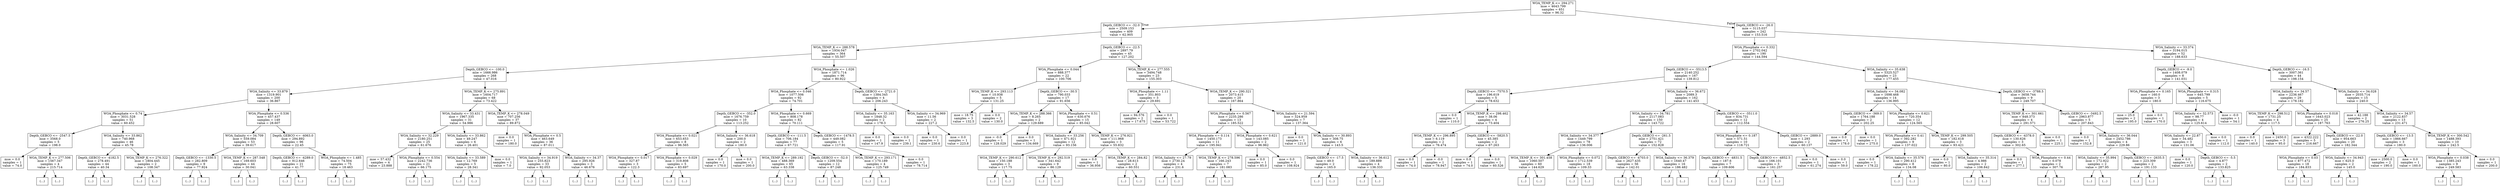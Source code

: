 digraph Tree {
node [shape=box] ;
0 [label="WOA_TEMP_K <= 294.271\nmse = 4643.799\nsamples = 651\nvalue = 96.32"] ;
1 [label="Depth_GEBCO <= -32.0\nmse = 2509.153\nsamples = 409\nvalue = 62.905"] ;
0 -> 1 [labeldistance=2.5, labelangle=45, headlabel="True"] ;
2 [label="WOA_TEMP_K <= 288.578\nmse = 1934.047\nsamples = 364\nvalue = 55.507"] ;
1 -> 2 ;
3 [label="Depth_GEBCO <= -100.0\nmse = 1666.986\nsamples = 268\nvalue = 47.016"] ;
2 -> 3 ;
4 [label="WOA_Salinity <= 33.879\nmse = 1319.901\nsamples = 200\nvalue = 36.867"] ;
3 -> 4 ;
5 [label="WOA_Phosphate <= 0.74\nmse = 3031.528\nsamples = 51\nvalue = 60.452"] ;
4 -> 5 ;
6 [label="Depth_GEBCO <= -2547.5\nmse = 3568.0\nsamples = 5\nvalue = 198.0"] ;
5 -> 6 ;
7 [label="mse = 0.0\nsamples = 1\nvalue = 74.0"] ;
6 -> 7 ;
8 [label="WOA_TEMP_K <= 277.506\nmse = 1567.347\nsamples = 4\nvalue = 215.714"] ;
6 -> 8 ;
9 [label="(...)"] ;
8 -> 9 ;
12 [label="(...)"] ;
8 -> 12 ;
13 [label="WOA_Salinity <= 33.862\nmse = 740.968\nsamples = 46\nvalue = 45.78"] ;
5 -> 13 ;
14 [label="Depth_GEBCO <= -4182.5\nmse = 278.491\nsamples = 44\nvalue = 40.34"] ;
13 -> 14 ;
15 [label="(...)"] ;
14 -> 15 ;
32 [label="(...)"] ;
14 -> 32 ;
91 [label="WOA_TEMP_K <= 276.322\nmse = 1804.445\nsamples = 2\nvalue = 108.347"] ;
13 -> 91 ;
92 [label="(...)"] ;
91 -> 92 ;
93 [label="(...)"] ;
91 -> 93 ;
94 [label="WOA_Phosphate <= 0.536\nmse = 457.437\nsamples = 149\nvalue = 28.607"] ;
4 -> 94 ;
95 [label="WOA_Salinity <= 34.709\nmse = 559.084\nsamples = 53\nvalue = 39.617"] ;
94 -> 95 ;
96 [label="Depth_GEBCO <= -1330.5\nmse = 282.809\nsamples = 9\nvalue = 77.924"] ;
95 -> 96 ;
97 [label="(...)"] ;
96 -> 97 ;
102 [label="(...)"] ;
96 -> 102 ;
111 [label="WOA_TEMP_K <= 287.548\nmse = 169.603\nsamples = 44\nvalue = 30.041"] ;
95 -> 111 ;
112 [label="(...)"] ;
111 -> 112 ;
163 [label="(...)"] ;
111 -> 163 ;
170 [label="Depth_GEBCO <= -4063.0\nmse = 294.892\nsamples = 96\nvalue = 22.45"] ;
94 -> 170 ;
171 [label="Depth_GEBCO <= -4289.0\nmse = 912.646\nsamples = 21\nvalue = 41.77"] ;
170 -> 171 ;
172 [label="(...)"] ;
171 -> 172 ;
207 [label="(...)"] ;
171 -> 207 ;
210 [label="WOA_Phosphate <= 1.485\nmse = 74.504\nsamples = 75\nvalue = 18.463"] ;
170 -> 210 ;
211 [label="(...)"] ;
210 -> 211 ;
304 [label="(...)"] ;
210 -> 304 ;
315 [label="WOA_TEMP_K <= 275.891\nmse = 1604.717\nsamples = 68\nvalue = 73.422"] ;
3 -> 315 ;
316 [label="WOA_Salinity <= 33.431\nmse = 1967.335\nsamples = 31\nvalue = 54.986"] ;
315 -> 316 ;
317 [label="WOA_Salinity <= 32.229\nmse = 2180.251\nsamples = 25\nvalue = 61.676"] ;
316 -> 317 ;
318 [label="mse = 57.432\nsamples = 4\nvalue = 23.888"] ;
317 -> 318 ;
319 [label="WOA_Phosphate <= 0.554\nmse = 2242.736\nsamples = 21\nvalue = 66.175"] ;
317 -> 319 ;
320 [label="(...)"] ;
319 -> 320 ;
321 [label="(...)"] ;
319 -> 321 ;
330 [label="WOA_Salinity <= 33.862\nmse = 49.247\nsamples = 6\nvalue = 26.401"] ;
316 -> 330 ;
331 [label="WOA_Salinity <= 33.589\nmse = 12.769\nsamples = 5\nvalue = 28.341"] ;
330 -> 331 ;
332 [label="(...)"] ;
331 -> 332 ;
333 [label="(...)"] ;
331 -> 333 ;
338 [label="mse = 0.0\nsamples = 1\nvalue = 7.0"] ;
330 -> 338 ;
339 [label="WOA_TEMP_K <= 278.049\nmse = 707.256\nsamples = 37\nvalue = 89.872"] ;
315 -> 339 ;
340 [label="mse = 0.0\nsamples = 1\nvalue = 180.0"] ;
339 -> 340 ;
341 [label="WOA_Phosphate <= 0.5\nmse = 463.649\nsamples = 36\nvalue = 87.011"] ;
339 -> 341 ;
342 [label="WOA_Salinity <= 34.919\nmse = 255.823\nsamples = 33\nvalue = 92.053"] ;
341 -> 342 ;
343 [label="(...)"] ;
342 -> 343 ;
374 [label="(...)"] ;
342 -> 374 ;
385 [label="WOA_Salinity <= 34.37\nmse = 295.926\nsamples = 3\nvalue = 46.676"] ;
341 -> 385 ;
386 [label="(...)"] ;
385 -> 386 ;
387 [label="(...)"] ;
385 -> 387 ;
390 [label="WOA_Phosphate <= 1.026\nmse = 1871.714\nsamples = 96\nvalue = 80.922"] ;
2 -> 390 ;
391 [label="WOA_Phosphate <= 0.046\nmse = 1077.506\nsamples = 92\nvalue = 74.701"] ;
390 -> 391 ;
392 [label="Depth_GEBCO <= -352.0\nmse = 1676.759\nsamples = 10\nvalue = 113.252"] ;
391 -> 392 ;
393 [label="WOA_Phosphate <= 0.021\nmse = 653.653\nsamples = 8\nvalue = 96.565"] ;
392 -> 393 ;
394 [label="WOA_Phosphate <= 0.017\nmse = 327.87\nsamples = 3\nvalue = 122.3"] ;
393 -> 394 ;
395 [label="(...)"] ;
394 -> 395 ;
396 [label="(...)"] ;
394 -> 396 ;
397 [label="WOA_Phosphate <= 0.029\nmse = 319.808\nsamples = 5\nvalue = 83.697"] ;
393 -> 397 ;
398 [label="(...)"] ;
397 -> 398 ;
399 [label="(...)"] ;
397 -> 399 ;
406 [label="WOA_Salinity <= 36.618\nmse = 200.0\nsamples = 2\nvalue = 180.0"] ;
392 -> 406 ;
407 [label="mse = 0.0\nsamples = 1\nvalue = 170.0"] ;
406 -> 407 ;
408 [label="mse = 0.0\nsamples = 1\nvalue = 200.0"] ;
406 -> 408 ;
409 [label="WOA_Phosphate <= 0.669\nmse = 808.178\nsamples = 82\nvalue = 70.111"] ;
391 -> 409 ;
410 [label="Depth_GEBCO <= -111.5\nmse = 706.184\nsamples = 77\nvalue = 67.721"] ;
409 -> 410 ;
411 [label="WOA_TEMP_K <= 289.192\nmse = 488.369\nsamples = 65\nvalue = 63.338"] ;
410 -> 411 ;
412 [label="(...)"] ;
411 -> 412 ;
419 [label="(...)"] ;
411 -> 419 ;
520 [label="Depth_GEBCO <= -52.0\nmse = 1209.554\nsamples = 12\nvalue = 87.248"] ;
410 -> 520 ;
521 [label="(...)"] ;
520 -> 521 ;
524 [label="(...)"] ;
520 -> 524 ;
541 [label="Depth_GEBCO <= -1478.5\nmse = 449.082\nsamples = 5\nvalue = 117.91"] ;
409 -> 541 ;
542 [label="WOA_TEMP_K <= 293.171\nmse = 170.189\nsamples = 4\nvalue = 125.749"] ;
541 -> 542 ;
543 [label="(...)"] ;
542 -> 543 ;
546 [label="(...)"] ;
542 -> 546 ;
547 [label="mse = 0.0\nsamples = 1\nvalue = 78.714"] ;
541 -> 547 ;
548 [label="Depth_GEBCO <= -2721.0\nmse = 1384.345\nsamples = 4\nvalue = 206.243"] ;
390 -> 548 ;
549 [label="WOA_Salinity <= 35.163\nmse = 1848.32\nsamples = 2\nvalue = 178.3"] ;
548 -> 549 ;
550 [label="mse = 0.0\nsamples = 1\nvalue = 147.9"] ;
549 -> 550 ;
551 [label="mse = 0.0\nsamples = 1\nvalue = 239.1"] ;
549 -> 551 ;
552 [label="WOA_Salinity <= 34.969\nmse = 11.56\nsamples = 2\nvalue = 227.2"] ;
548 -> 552 ;
553 [label="mse = 0.0\nsamples = 1\nvalue = 230.6"] ;
552 -> 553 ;
554 [label="mse = 0.0\nsamples = 1\nvalue = 223.8"] ;
552 -> 554 ;
555 [label="Depth_GEBCO <= -22.5\nmse = 2897.79\nsamples = 45\nvalue = 127.202"] ;
1 -> 555 ;
556 [label="WOA_Phosphate <= 0.044\nmse = 888.377\nsamples = 22\nvalue = 100.706"] ;
555 -> 556 ;
557 [label="WOA_TEMP_K <= 293.113\nmse = 10.938\nsamples = 5\nvalue = 131.25"] ;
556 -> 557 ;
558 [label="mse = 18.75\nsamples = 3\nvalue = 132.5"] ;
557 -> 558 ;
559 [label="mse = 0.0\nsamples = 2\nvalue = 130.0"] ;
557 -> 559 ;
560 [label="Depth_GEBCO <= -30.5\nmse = 790.033\nsamples = 17\nvalue = 91.656"] ;
556 -> 560 ;
561 [label="WOA_TEMP_K <= 288.366\nmse = 8.265\nsamples = 2\nvalue = 129.689"] ;
560 -> 561 ;
562 [label="mse = -0.0\nsamples = 1\nvalue = 128.029"] ;
561 -> 562 ;
563 [label="mse = 0.0\nsamples = 1\nvalue = 134.669"] ;
561 -> 563 ;
564 [label="WOA_Phosphate <= 0.51\nmse = 630.676\nsamples = 15\nvalue = 85.042"] ;
560 -> 564 ;
565 [label="WOA_Salinity <= 33.256\nmse = 471.921\nsamples = 12\nvalue = 93.156"] ;
564 -> 565 ;
566 [label="WOA_TEMP_K <= 290.612\nmse = 150.188\nsamples = 3\nvalue = 117.75"] ;
565 -> 566 ;
567 [label="(...)"] ;
566 -> 567 ;
570 [label="(...)"] ;
566 -> 570 ;
571 [label="WOA_TEMP_K <= 292.519\nmse = 341.642\nsamples = 9\nvalue = 86.129"] ;
565 -> 571 ;
572 [label="(...)"] ;
571 -> 572 ;
581 [label="(...)"] ;
571 -> 581 ;
582 [label="WOA_TEMP_K <= 276.921\nmse = 111.968\nsamples = 3\nvalue = 55.832"] ;
564 -> 582 ;
583 [label="mse = 0.0\nsamples = 1\nvalue = 36.956"] ;
582 -> 583 ;
584 [label="WOA_TEMP_K <= 284.82\nmse = 28.613\nsamples = 2\nvalue = 60.551"] ;
582 -> 584 ;
585 [label="(...)"] ;
584 -> 585 ;
586 [label="(...)"] ;
584 -> 586 ;
587 [label="WOA_TEMP_K <= 277.555\nmse = 3494.748\nsamples = 23\nvalue = 155.303"] ;
555 -> 587 ;
588 [label="WOA_Phosphate <= 1.11\nmse = 351.803\nsamples = 3\nvalue = 29.691"] ;
587 -> 588 ;
589 [label="mse = 94.576\nsamples = 2\nvalue = 17.675"] ;
588 -> 589 ;
590 [label="mse = 0.0\nsamples = 1\nvalue = 53.722"] ;
588 -> 590 ;
591 [label="WOA_TEMP_K <= 290.321\nmse = 2073.415\nsamples = 20\nvalue = 167.864"] ;
587 -> 591 ;
592 [label="WOA_Phosphate <= 0.567\nmse = 2235.286\nsamples = 13\nvalue = 185.522"] ;
591 -> 592 ;
593 [label="WOA_Phosphate <= 0.114\nmse = 1450.173\nsamples = 11\nvalue = 195.941"] ;
592 -> 593 ;
594 [label="WOA_Salinity <= 27.79\nmse = 2730.24\nsamples = 4\nvalue = 231.6"] ;
593 -> 594 ;
595 [label="(...)"] ;
594 -> 595 ;
596 [label="(...)"] ;
594 -> 596 ;
599 [label="WOA_TEMP_K <= 278.596\nmse = 166.243\nsamples = 7\nvalue = 181.083"] ;
593 -> 599 ;
600 [label="(...)"] ;
599 -> 600 ;
607 [label="(...)"] ;
599 -> 607 ;
612 [label="WOA_Phosphate <= 0.621\nmse = 143.085\nsamples = 2\nvalue = 96.962"] ;
592 -> 612 ;
613 [label="mse = 0.0\nsamples = 1\nvalue = 85.0"] ;
612 -> 613 ;
614 [label="mse = 0.0\nsamples = 1\nvalue = 108.924"] ;
612 -> 614 ;
615 [label="WOA_Salinity <= 21.594\nmse = 324.959\nsamples = 7\nvalue = 137.364"] ;
591 -> 615 ;
616 [label="mse = 0.0\nsamples = 1\nvalue = 121.0"] ;
615 -> 616 ;
617 [label="WOA_Salinity <= 30.893\nmse = 308.75\nsamples = 6\nvalue = 143.5"] ;
615 -> 617 ;
618 [label="Depth_GEBCO <= -17.5\nmse = 49.0\nsamples = 2\nvalue = 165.0"] ;
617 -> 618 ;
619 [label="(...)"] ;
618 -> 619 ;
620 [label="(...)"] ;
618 -> 620 ;
621 [label="WOA_Salinity <= 36.612\nmse = 189.889\nsamples = 4\nvalue = 136.333"] ;
617 -> 621 ;
622 [label="(...)"] ;
621 -> 622 ;
627 [label="(...)"] ;
621 -> 627 ;
628 [label="Depth_GEBCO <= -26.0\nmse = 3115.037\nsamples = 242\nvalue = 153.516"] ;
0 -> 628 [labeldistance=2.5, labelangle=-45, headlabel="False"] ;
629 [label="WOA_Phosphate <= 0.332\nmse = 2702.042\nsamples = 190\nvalue = 144.594"] ;
628 -> 629 ;
630 [label="Depth_GEBCO <= -5513.5\nmse = 2140.252\nsamples = 167\nvalue = 139.812"] ;
629 -> 630 ;
631 [label="Depth_GEBCO <= -7570.5\nmse = 196.619\nsamples = 5\nvalue = 78.632"] ;
630 -> 631 ;
632 [label="mse = 0.0\nsamples = 1\nvalue = 110.0"] ;
631 -> 632 ;
633 [label="WOA_TEMP_K <= 298.462\nmse = 38.06\nsamples = 4\nvalue = 73.404"] ;
631 -> 633 ;
634 [label="WOA_TEMP_K <= 296.895\nmse = 6.119\nsamples = 2\nvalue = 76.474"] ;
633 -> 634 ;
635 [label="mse = 0.0\nsamples = 1\nvalue = 74.0"] ;
634 -> 635 ;
636 [label="mse = -0.0\nsamples = 1\nvalue = 78.947"] ;
634 -> 636 ;
637 [label="Depth_GEBCO <= -5820.5\nmse = 45.385\nsamples = 2\nvalue = 67.263"] ;
633 -> 637 ;
638 [label="mse = 0.0\nsamples = 1\nvalue = 74.0"] ;
637 -> 638 ;
639 [label="mse = 0.0\nsamples = 1\nvalue = 60.526"] ;
637 -> 639 ;
640 [label="WOA_Salinity <= 36.672\nmse = 2089.3\nsamples = 162\nvalue = 141.453"] ;
630 -> 640 ;
641 [label="WOA_Salinity <= 34.781\nmse = 2117.083\nsamples = 150\nvalue = 143.722"] ;
640 -> 641 ;
642 [label="WOA_Salinity <= 34.377\nmse = 1449.799\nsamples = 78\nvalue = 136.006"] ;
641 -> 642 ;
643 [label="WOA_TEMP_K <= 301.458\nmse = 1060.507\nsamples = 60\nvalue = 144.629"] ;
642 -> 643 ;
644 [label="(...)"] ;
643 -> 644 ;
735 [label="(...)"] ;
643 -> 735 ;
742 [label="WOA_Phosphate <= 0.072\nmse = 1712.539\nsamples = 18\nvalue = 109.33"] ;
642 -> 742 ;
743 [label="(...)"] ;
742 -> 743 ;
754 [label="(...)"] ;
742 -> 754 ;
777 [label="Depth_GEBCO <= -261.5\nmse = 2751.421\nsamples = 72\nvalue = 152.828"] ;
641 -> 777 ;
778 [label="Depth_GEBCO <= -4703.0\nmse = 2627.435\nsamples = 56\nvalue = 142.01"] ;
777 -> 778 ;
779 [label="(...)"] ;
778 -> 779 ;
808 [label="(...)"] ;
778 -> 808 ;
877 [label="WOA_Salinity <= 36.379\nmse = 1640.47\nsamples = 16\nvalue = 186.482"] ;
777 -> 877 ;
878 [label="(...)"] ;
877 -> 878 ;
887 [label="(...)"] ;
877 -> 887 ;
896 [label="Depth_GEBCO <= -3511.0\nmse = 834.731\nsamples = 12\nvalue = 112.554"] ;
640 -> 896 ;
897 [label="WOA_Phosphate <= 0.187\nmse = 571.51\nsamples = 10\nvalue = 118.721"] ;
896 -> 897 ;
898 [label="Depth_GEBCO <= -4831.5\nmse = 187.6\nsamples = 7\nvalue = 109.606"] ;
897 -> 898 ;
899 [label="(...)"] ;
898 -> 899 ;
900 [label="(...)"] ;
898 -> 900 ;
909 [label="Depth_GEBCO <= -4852.5\nmse = 166.101\nsamples = 3\nvalue = 161.257"] ;
897 -> 909 ;
910 [label="(...)"] ;
909 -> 910 ;
913 [label="(...)"] ;
909 -> 913 ;
914 [label="Depth_GEBCO <= -2889.0\nmse = 1.293\nsamples = 2\nvalue = 60.137"] ;
896 -> 914 ;
915 [label="mse = 0.0\nsamples = 1\nvalue = 61.274"] ;
914 -> 915 ;
916 [label="mse = 0.0\nsamples = 1\nvalue = 59.0"] ;
914 -> 916 ;
917 [label="WOA_Salinity <= 35.638\nmse = 5325.527\nsamples = 23\nvalue = 177.455"] ;
629 -> 917 ;
918 [label="WOA_Salinity <= 34.082\nmse = 1698.468\nsamples = 14\nvalue = 136.995"] ;
917 -> 918 ;
919 [label="Depth_GEBCO <= -369.0\nmse = 1764.188\nsamples = 2\nvalue = 202.25"] ;
918 -> 919 ;
920 [label="mse = 0.0\nsamples = 1\nvalue = 178.0"] ;
919 -> 920 ;
921 [label="mse = 0.0\nsamples = 1\nvalue = 275.0"] ;
919 -> 921 ;
922 [label="WOA_Phosphate <= 0.621\nmse = 720.354\nsamples = 12\nvalue = 124.565"] ;
918 -> 922 ;
923 [label="WOA_Phosphate <= 0.41\nmse = 392.282\nsamples = 9\nvalue = 137.022"] ;
922 -> 923 ;
924 [label="mse = 0.0\nsamples = 1\nvalue = 178.22"] ;
923 -> 924 ;
925 [label="WOA_Salinity <= 35.576\nmse = 290.412\nsamples = 8\nvalue = 134.08"] ;
923 -> 925 ;
926 [label="(...)"] ;
925 -> 926 ;
939 [label="(...)"] ;
925 -> 939 ;
940 [label="WOA_TEMP_K <= 299.505\nmse = 182.618\nsamples = 3\nvalue = 93.421"] ;
922 -> 940 ;
941 [label="mse = 0.0\nsamples = 1\nvalue = 80.0"] ;
940 -> 941 ;
942 [label="WOA_Salinity <= 35.314\nmse = 4.986\nsamples = 2\nvalue = 106.842"] ;
940 -> 942 ;
943 [label="(...)"] ;
942 -> 943 ;
944 [label="(...)"] ;
942 -> 944 ;
945 [label="Depth_GEBCO <= -3788.5\nmse = 3658.744\nsamples = 9\nvalue = 249.707"] ;
917 -> 945 ;
946 [label="WOA_TEMP_K <= 301.661\nmse = 848.373\nsamples = 4\nvalue = 291.571"] ;
945 -> 946 ;
947 [label="Depth_GEBCO <= -4378.0\nmse = 130.626\nsamples = 3\nvalue = 302.65"] ;
946 -> 947 ;
948 [label="mse = 0.0\nsamples = 1\nvalue = 277.1"] ;
947 -> 948 ;
949 [label="WOA_Phosphate <= 0.44\nmse = 0.078\nsamples = 2\nvalue = 307.76"] ;
947 -> 949 ;
950 [label="(...)"] ;
949 -> 950 ;
951 [label="(...)"] ;
949 -> 951 ;
952 [label="mse = 0.0\nsamples = 1\nvalue = 225.1"] ;
946 -> 952 ;
953 [label="Depth_GEBCO <= -3492.5\nmse = 2963.877\nsamples = 5\nvalue = 207.843"] ;
945 -> 953 ;
954 [label="mse = 0.0\nsamples = 1\nvalue = 152.8"] ;
953 -> 954 ;
955 [label="WOA_Salinity <= 36.044\nmse = 2452.786\nsamples = 4\nvalue = 229.86"] ;
953 -> 955 ;
956 [label="WOA_Salinity <= 35.994\nmse = 172.922\nsamples = 2\nvalue = 287.95"] ;
955 -> 956 ;
957 [label="(...)"] ;
956 -> 957 ;
958 [label="(...)"] ;
956 -> 958 ;
959 [label="Depth_GEBCO <= -2635.5\nmse = 223.309\nsamples = 2\nvalue = 191.133"] ;
955 -> 959 ;
960 [label="(...)"] ;
959 -> 960 ;
961 [label="(...)"] ;
959 -> 961 ;
962 [label="WOA_Salinity <= 33.374\nmse = 3194.015\nsamples = 52\nvalue = 188.633"] ;
628 -> 962 ;
963 [label="Depth_GEBCO <= -9.0\nmse = 1408.079\nsamples = 8\nvalue = 141.031"] ;
962 -> 963 ;
964 [label="WOA_Phosphate <= 0.165\nmse = 160.0\nsamples = 3\nvalue = 180.0"] ;
963 -> 964 ;
965 [label="mse = 25.0\nsamples = 2\nvalue = 195.0"] ;
964 -> 965 ;
966 [label="mse = 0.0\nsamples = 1\nvalue = 170.0"] ;
964 -> 966 ;
967 [label="WOA_Phosphate <= 0.315\nmse = 645.799\nsamples = 5\nvalue = 116.675"] ;
963 -> 967 ;
968 [label="WOA_Salinity <= 32.573\nmse = 98.77\nsamples = 4\nvalue = 125.614"] ;
967 -> 968 ;
969 [label="WOA_Salinity <= 22.87\nmse = 34.482\nsamples = 3\nvalue = 131.06"] ;
968 -> 969 ;
970 [label="mse = 0.0\nsamples = 1\nvalue = 120.0"] ;
969 -> 970 ;
971 [label="Depth_GEBCO <= -5.5\nmse = 4.877\nsamples = 2\nvalue = 133.825"] ;
969 -> 971 ;
972 [label="(...)"] ;
971 -> 972 ;
973 [label="(...)"] ;
971 -> 973 ;
974 [label="mse = 0.0\nsamples = 1\nvalue = 112.0"] ;
968 -> 974 ;
975 [label="mse = -0.0\nsamples = 1\nvalue = 54.1"] ;
967 -> 975 ;
976 [label="Depth_GEBCO <= -16.5\nmse = 3007.361\nsamples = 44\nvalue = 198.154"] ;
962 -> 976 ;
977 [label="WOA_Salinity <= 34.57\nmse = 2236.467\nsamples = 29\nvalue = 178.182"] ;
976 -> 977 ;
978 [label="WOA_TEMP_K <= 298.512\nmse = 1731.25\nsamples = 4\nvalue = 117.5"] ;
977 -> 978 ;
979 [label="mse = 0.0\nsamples = 1\nvalue = 140.0"] ;
978 -> 979 ;
980 [label="mse = 2450.0\nsamples = 3\nvalue = 95.0"] ;
978 -> 980 ;
981 [label="WOA_Phosphate <= 0.018\nmse = 1643.023\nsamples = 25\nvalue = 187.763"] ;
977 -> 981 ;
982 [label="mse = 4322.222\nsamples = 5\nvalue = 216.667"] ;
981 -> 982 ;
983 [label="Depth_GEBCO <= -22.0\nmse = 954.663\nsamples = 20\nvalue = 182.344"] ;
981 -> 983 ;
984 [label="WOA_Phosphate <= 0.03\nmse = 877.472\nsamples = 18\nvalue = 184.833"] ;
983 -> 984 ;
985 [label="(...)"] ;
984 -> 985 ;
990 [label="(...)"] ;
984 -> 990 ;
995 [label="WOA_Salinity <= 34.943\nmse = 625.0\nsamples = 2\nvalue = 145.0"] ;
983 -> 995 ;
996 [label="(...)"] ;
995 -> 996 ;
997 [label="(...)"] ;
995 -> 997 ;
998 [label="WOA_Salinity <= 34.028\nmse = 2035.714\nsamples = 15\nvalue = 240.0"] ;
976 -> 998 ;
999 [label="mse = 42.188\nsamples = 2\nvalue = 276.25"] ;
998 -> 999 ;
1000 [label="WOA_Salinity <= 34.57\nmse = 2122.837\nsamples = 13\nvalue = 231.471"] ;
998 -> 1000 ;
1001 [label="Depth_GEBCO <= -13.5\nmse = 1866.667\nsamples = 3\nvalue = 180.0"] ;
1000 -> 1001 ;
1002 [label="mse = 2500.0\nsamples = 2\nvalue = 190.0"] ;
1001 -> 1002 ;
1003 [label="mse = 0.0\nsamples = 1\nvalue = 160.0"] ;
1001 -> 1003 ;
1004 [label="WOA_TEMP_K <= 300.542\nmse = 1488.393\nsamples = 10\nvalue = 242.5"] ;
1000 -> 1004 ;
1005 [label="WOA_Phosphate <= 0.038\nmse = 1385.243\nsamples = 9\nvalue = 249.583"] ;
1004 -> 1005 ;
1006 [label="(...)"] ;
1005 -> 1006 ;
1011 [label="(...)"] ;
1005 -> 1011 ;
1016 [label="mse = 0.0\nsamples = 1\nvalue = 200.0"] ;
1004 -> 1016 ;
}